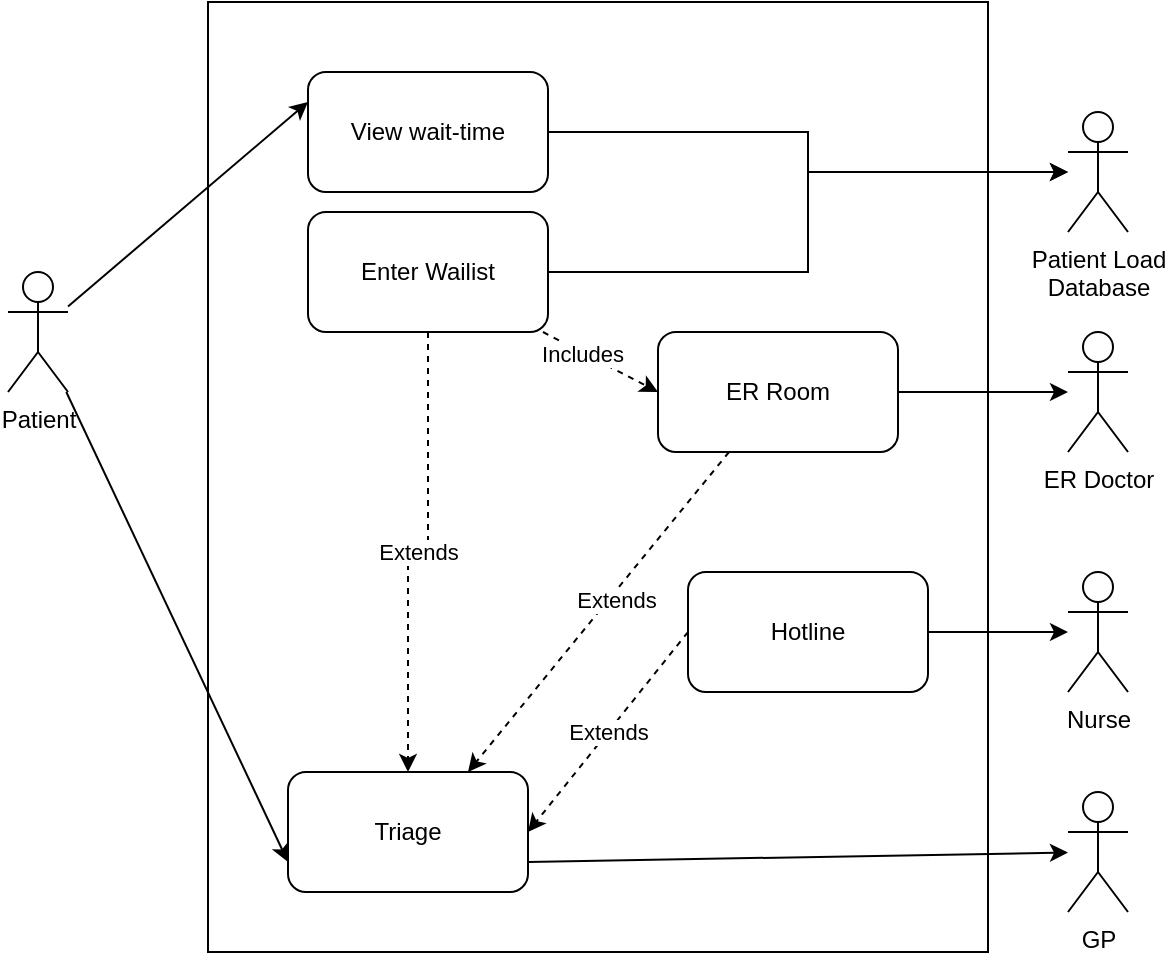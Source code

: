 <mxfile version="22.0.4" type="github">
  <diagram name="Page-1" id="PAodf0Zp3J8fKsHeYicR">
    <mxGraphModel dx="1185" dy="634" grid="1" gridSize="10" guides="1" tooltips="1" connect="1" arrows="1" fold="1" page="1" pageScale="1" pageWidth="850" pageHeight="1100" math="0" shadow="0">
      <root>
        <mxCell id="0" />
        <mxCell id="1" parent="0" />
        <mxCell id="qV8SZfIBRCmcVP7iHGH2-1" value="" style="rounded=0;whiteSpace=wrap;html=1;fillColor=none;" vertex="1" parent="1">
          <mxGeometry x="140" y="5" width="390" height="475" as="geometry" />
        </mxCell>
        <mxCell id="4LjyDfOY2WP0mSKuPUkP-18" style="rounded=0;orthogonalLoop=1;jettySize=auto;html=1;entryX=0;entryY=0.75;entryDx=0;entryDy=0;" parent="1" source="4LjyDfOY2WP0mSKuPUkP-20" target="4LjyDfOY2WP0mSKuPUkP-24" edge="1">
          <mxGeometry relative="1" as="geometry" />
        </mxCell>
        <mxCell id="4LjyDfOY2WP0mSKuPUkP-19" style="rounded=0;orthogonalLoop=1;jettySize=auto;html=1;entryX=0;entryY=0.25;entryDx=0;entryDy=0;" parent="1" source="4LjyDfOY2WP0mSKuPUkP-20" target="4LjyDfOY2WP0mSKuPUkP-23" edge="1">
          <mxGeometry relative="1" as="geometry" />
        </mxCell>
        <mxCell id="4LjyDfOY2WP0mSKuPUkP-20" value="Patient" style="shape=umlActor;verticalLabelPosition=bottom;verticalAlign=top;html=1;outlineConnect=0;" parent="1" vertex="1">
          <mxGeometry x="40" y="140" width="30" height="60" as="geometry" />
        </mxCell>
        <mxCell id="4LjyDfOY2WP0mSKuPUkP-22" style="edgeStyle=orthogonalEdgeStyle;rounded=0;orthogonalLoop=1;jettySize=auto;html=1;exitX=1;exitY=0.5;exitDx=0;exitDy=0;" parent="1" source="4LjyDfOY2WP0mSKuPUkP-23" target="4LjyDfOY2WP0mSKuPUkP-32" edge="1">
          <mxGeometry relative="1" as="geometry" />
        </mxCell>
        <mxCell id="4LjyDfOY2WP0mSKuPUkP-23" value="View wait-time" style="rounded=1;whiteSpace=wrap;html=1;" parent="1" vertex="1">
          <mxGeometry x="190" y="40" width="120" height="60" as="geometry" />
        </mxCell>
        <mxCell id="4LjyDfOY2WP0mSKuPUkP-24" value="Triage" style="rounded=1;whiteSpace=wrap;html=1;" parent="1" vertex="1">
          <mxGeometry x="180" y="390" width="120" height="60" as="geometry" />
        </mxCell>
        <mxCell id="4LjyDfOY2WP0mSKuPUkP-25" value="Nurse" style="shape=umlActor;verticalLabelPosition=bottom;verticalAlign=top;html=1;outlineConnect=0;" parent="1" vertex="1">
          <mxGeometry x="570" y="290" width="30" height="60" as="geometry" />
        </mxCell>
        <mxCell id="4LjyDfOY2WP0mSKuPUkP-26" style="rounded=0;orthogonalLoop=1;jettySize=auto;html=1;" parent="1" source="4LjyDfOY2WP0mSKuPUkP-28" target="4LjyDfOY2WP0mSKuPUkP-25" edge="1">
          <mxGeometry relative="1" as="geometry">
            <mxPoint x="570" y="260" as="targetPoint" />
          </mxGeometry>
        </mxCell>
        <mxCell id="4LjyDfOY2WP0mSKuPUkP-27" value="&lt;div&gt;Extends&lt;/div&gt;" style="rounded=0;orthogonalLoop=1;jettySize=auto;html=1;entryX=1;entryY=0.5;entryDx=0;entryDy=0;dashed=1;exitX=0;exitY=0.5;exitDx=0;exitDy=0;" parent="1" source="4LjyDfOY2WP0mSKuPUkP-28" target="4LjyDfOY2WP0mSKuPUkP-24" edge="1">
          <mxGeometry relative="1" as="geometry" />
        </mxCell>
        <mxCell id="4LjyDfOY2WP0mSKuPUkP-28" value="Hotline" style="rounded=1;whiteSpace=wrap;html=1;" parent="1" vertex="1">
          <mxGeometry x="380" y="290" width="120" height="60" as="geometry" />
        </mxCell>
        <mxCell id="4LjyDfOY2WP0mSKuPUkP-29" value="&lt;div&gt;Extends&lt;/div&gt;" style="edgeStyle=orthogonalEdgeStyle;rounded=0;orthogonalLoop=1;jettySize=auto;html=1;exitX=0.5;exitY=1;exitDx=0;exitDy=0;dashed=1;" parent="1" source="4LjyDfOY2WP0mSKuPUkP-31" target="4LjyDfOY2WP0mSKuPUkP-24" edge="1">
          <mxGeometry relative="1" as="geometry" />
        </mxCell>
        <mxCell id="4LjyDfOY2WP0mSKuPUkP-30" style="edgeStyle=orthogonalEdgeStyle;rounded=0;orthogonalLoop=1;jettySize=auto;html=1;exitX=1;exitY=0.5;exitDx=0;exitDy=0;" parent="1" source="4LjyDfOY2WP0mSKuPUkP-31" edge="1" target="4LjyDfOY2WP0mSKuPUkP-32">
          <mxGeometry relative="1" as="geometry">
            <mxPoint x="570" y="120" as="targetPoint" />
          </mxGeometry>
        </mxCell>
        <mxCell id="qV8SZfIBRCmcVP7iHGH2-13" style="rounded=0;orthogonalLoop=1;jettySize=auto;html=1;entryX=0;entryY=0.5;entryDx=0;entryDy=0;dashed=1;" edge="1" parent="1" source="4LjyDfOY2WP0mSKuPUkP-31" target="qV8SZfIBRCmcVP7iHGH2-4">
          <mxGeometry relative="1" as="geometry" />
        </mxCell>
        <mxCell id="qV8SZfIBRCmcVP7iHGH2-14" value="Includes" style="edgeLabel;html=1;align=center;verticalAlign=middle;resizable=0;points=[];" vertex="1" connectable="0" parent="qV8SZfIBRCmcVP7iHGH2-13">
          <mxGeometry x="-0.329" y="-1" relative="1" as="geometry">
            <mxPoint as="offset" />
          </mxGeometry>
        </mxCell>
        <mxCell id="4LjyDfOY2WP0mSKuPUkP-31" value="Enter Wailist" style="rounded=1;whiteSpace=wrap;html=1;" parent="1" vertex="1">
          <mxGeometry x="190" y="110" width="120" height="60" as="geometry" />
        </mxCell>
        <mxCell id="4LjyDfOY2WP0mSKuPUkP-32" value="&lt;div&gt;Patient Load&lt;/div&gt;&lt;div&gt;Database&lt;/div&gt;" style="shape=umlActor;verticalLabelPosition=bottom;verticalAlign=top;html=1;outlineConnect=0;" parent="1" vertex="1">
          <mxGeometry x="570" y="60" width="30" height="60" as="geometry" />
        </mxCell>
        <mxCell id="qV8SZfIBRCmcVP7iHGH2-5" style="rounded=0;orthogonalLoop=1;jettySize=auto;html=1;entryX=0.75;entryY=0;entryDx=0;entryDy=0;dashed=1;" edge="1" parent="1" source="qV8SZfIBRCmcVP7iHGH2-4" target="4LjyDfOY2WP0mSKuPUkP-24">
          <mxGeometry relative="1" as="geometry" />
        </mxCell>
        <mxCell id="qV8SZfIBRCmcVP7iHGH2-15" value="Extends" style="edgeLabel;html=1;align=center;verticalAlign=middle;resizable=0;points=[];" vertex="1" connectable="0" parent="qV8SZfIBRCmcVP7iHGH2-5">
          <mxGeometry x="-0.101" y="3" relative="1" as="geometry">
            <mxPoint as="offset" />
          </mxGeometry>
        </mxCell>
        <mxCell id="qV8SZfIBRCmcVP7iHGH2-10" style="edgeStyle=orthogonalEdgeStyle;rounded=0;orthogonalLoop=1;jettySize=auto;html=1;" edge="1" parent="1" source="qV8SZfIBRCmcVP7iHGH2-4" target="qV8SZfIBRCmcVP7iHGH2-6">
          <mxGeometry relative="1" as="geometry" />
        </mxCell>
        <mxCell id="qV8SZfIBRCmcVP7iHGH2-4" value="ER Room" style="rounded=1;whiteSpace=wrap;html=1;" vertex="1" parent="1">
          <mxGeometry x="365" y="170" width="120" height="60" as="geometry" />
        </mxCell>
        <mxCell id="qV8SZfIBRCmcVP7iHGH2-6" value="ER Doctor" style="shape=umlActor;verticalLabelPosition=bottom;verticalAlign=top;html=1;outlineConnect=0;" vertex="1" parent="1">
          <mxGeometry x="570" y="170" width="30" height="60" as="geometry" />
        </mxCell>
        <mxCell id="qV8SZfIBRCmcVP7iHGH2-16" value="GP" style="shape=umlActor;verticalLabelPosition=bottom;verticalAlign=top;html=1;outlineConnect=0;" vertex="1" parent="1">
          <mxGeometry x="570" y="400" width="30" height="60" as="geometry" />
        </mxCell>
        <mxCell id="qV8SZfIBRCmcVP7iHGH2-17" style="rounded=0;orthogonalLoop=1;jettySize=auto;html=1;exitX=1;exitY=0.75;exitDx=0;exitDy=0;" edge="1" parent="1" source="4LjyDfOY2WP0mSKuPUkP-24" target="qV8SZfIBRCmcVP7iHGH2-16">
          <mxGeometry relative="1" as="geometry">
            <mxPoint x="580" y="480" as="targetPoint" />
          </mxGeometry>
        </mxCell>
      </root>
    </mxGraphModel>
  </diagram>
</mxfile>
